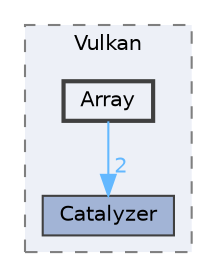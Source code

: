 digraph "D:/Peridyno/peridyno/src/Core/Backend/Vulkan/Array"
{
 // LATEX_PDF_SIZE
  bgcolor="transparent";
  edge [fontname=Helvetica,fontsize=10,labelfontname=Helvetica,labelfontsize=10];
  node [fontname=Helvetica,fontsize=10,shape=box,height=0.2,width=0.4];
  compound=true
  subgraph clusterdir_46f73dd7fdb5fd891d8fd5aaa8929de6 {
    graph [ bgcolor="#edf0f7", pencolor="grey50", label="Vulkan", fontname=Helvetica,fontsize=10 style="filled,dashed", URL="dir_46f73dd7fdb5fd891d8fd5aaa8929de6.html",tooltip=""]
  dir_f875dfa4af247f2da6b425ebbb493e45 [label="Catalyzer", fillcolor="#a2b4d6", color="grey25", style="filled", URL="dir_f875dfa4af247f2da6b425ebbb493e45.html",tooltip=""];
  dir_490141beb48328148cd733361229eae7 [label="Array", fillcolor="#edf0f7", color="grey25", style="filled,bold", URL="dir_490141beb48328148cd733361229eae7.html",tooltip=""];
  }
  dir_490141beb48328148cd733361229eae7->dir_f875dfa4af247f2da6b425ebbb493e45 [headlabel="2", labeldistance=1.5 headhref="dir_000004_000009.html" href="dir_000004_000009.html" color="steelblue1" fontcolor="steelblue1"];
}
